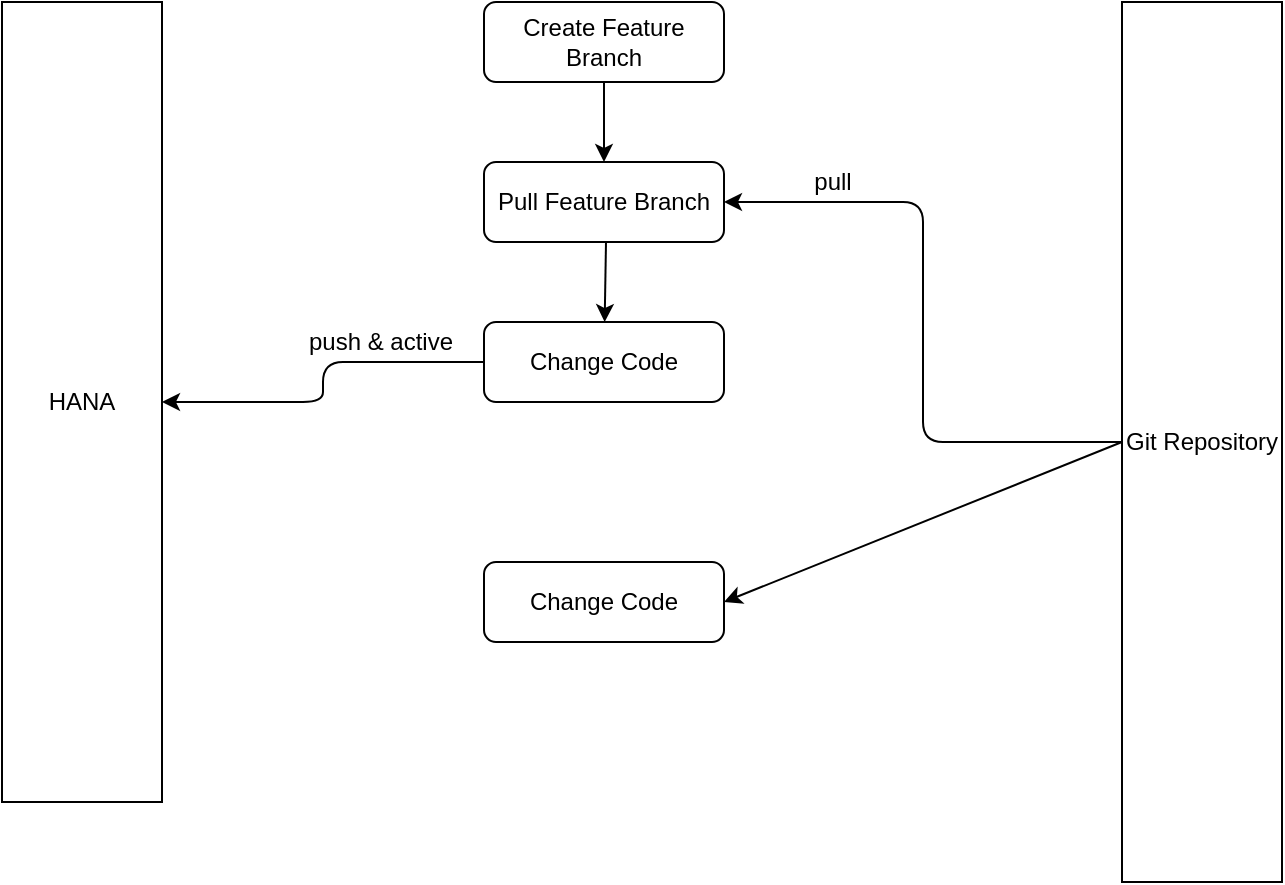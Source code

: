 <mxfile version="11.1.4" type="github"><diagram id="pjJx9J3N4vnPKHkF3vY-" name="Page-1"><mxGraphModel dx="1118" dy="592" grid="1" gridSize="10" guides="1" tooltips="1" connect="1" arrows="1" fold="1" page="1" pageScale="1" pageWidth="827" pageHeight="1169" math="0" shadow="0"><root><mxCell id="0"/><mxCell id="1" parent="0"/><mxCell id="Bj2rcL9_myEaG-QvVMp1-2" value="Create Feature Branch" style="rounded=1;whiteSpace=wrap;html=1;" vertex="1" parent="1"><mxGeometry x="281" y="80" width="120" height="40" as="geometry"/></mxCell><mxCell id="Bj2rcL9_myEaG-QvVMp1-3" value="HANA" style="rounded=0;whiteSpace=wrap;html=1;" vertex="1" parent="1"><mxGeometry x="40" y="80" width="80" height="400" as="geometry"/></mxCell><mxCell id="Bj2rcL9_myEaG-QvVMp1-6" value="Git Repository" style="rounded=0;whiteSpace=wrap;html=1;" vertex="1" parent="1"><mxGeometry x="600" y="80" width="80" height="440" as="geometry"/></mxCell><mxCell id="Bj2rcL9_myEaG-QvVMp1-8" value="Pull Feature Branch" style="rounded=1;whiteSpace=wrap;html=1;" vertex="1" parent="1"><mxGeometry x="281" y="160" width="120" height="40" as="geometry"/></mxCell><mxCell id="Bj2rcL9_myEaG-QvVMp1-11" value="" style="endArrow=classic;html=1;exitX=0.5;exitY=1;exitDx=0;exitDy=0;" edge="1" parent="1" source="Bj2rcL9_myEaG-QvVMp1-2" target="Bj2rcL9_myEaG-QvVMp1-8"><mxGeometry width="50" height="50" relative="1" as="geometry"><mxPoint x="131" y="280" as="sourcePoint"/><mxPoint x="181" y="230" as="targetPoint"/></mxGeometry></mxCell><mxCell id="Bj2rcL9_myEaG-QvVMp1-12" value="Change Code" style="rounded=1;whiteSpace=wrap;html=1;" vertex="1" parent="1"><mxGeometry x="281" y="240" width="120" height="40" as="geometry"/></mxCell><mxCell id="Bj2rcL9_myEaG-QvVMp1-13" value="" style="endArrow=classic;html=1;" edge="1" parent="1" target="Bj2rcL9_myEaG-QvVMp1-12"><mxGeometry width="50" height="50" relative="1" as="geometry"><mxPoint x="342" y="200" as="sourcePoint"/><mxPoint x="351" y="170" as="targetPoint"/></mxGeometry></mxCell><mxCell id="Bj2rcL9_myEaG-QvVMp1-14" value="" style="endArrow=classic;html=1;exitX=0;exitY=0.5;exitDx=0;exitDy=0;entryX=1;entryY=0.5;entryDx=0;entryDy=0;edgeStyle=orthogonalEdgeStyle;" edge="1" parent="1" source="Bj2rcL9_myEaG-QvVMp1-12" target="Bj2rcL9_myEaG-QvVMp1-3"><mxGeometry width="50" height="50" relative="1" as="geometry"><mxPoint x="400" y="340" as="sourcePoint"/><mxPoint x="450" y="290" as="targetPoint"/></mxGeometry></mxCell><mxCell id="Bj2rcL9_myEaG-QvVMp1-15" value="push &amp;amp; active" style="text;html=1;resizable=0;points=[];align=center;verticalAlign=middle;labelBackgroundColor=#ffffff;" vertex="1" connectable="0" parent="Bj2rcL9_myEaG-QvVMp1-14"><mxGeometry x="-0.414" y="2" relative="1" as="geometry"><mxPoint x="1" y="-12" as="offset"/></mxGeometry></mxCell><mxCell id="Bj2rcL9_myEaG-QvVMp1-16" value="" style="endArrow=classic;html=1;entryX=1;entryY=0.5;entryDx=0;entryDy=0;edgeStyle=orthogonalEdgeStyle;" edge="1" parent="1" source="Bj2rcL9_myEaG-QvVMp1-6" target="Bj2rcL9_myEaG-QvVMp1-8"><mxGeometry width="50" height="50" relative="1" as="geometry"><mxPoint x="420" y="220" as="sourcePoint"/><mxPoint x="310" y="310" as="targetPoint"/></mxGeometry></mxCell><mxCell id="Bj2rcL9_myEaG-QvVMp1-17" value="pull" style="text;html=1;resizable=0;points=[];align=center;verticalAlign=middle;labelBackgroundColor=#ffffff;" vertex="1" connectable="0" parent="Bj2rcL9_myEaG-QvVMp1-16"><mxGeometry x="0.672" y="1" relative="1" as="geometry"><mxPoint x="1" y="-11" as="offset"/></mxGeometry></mxCell><mxCell id="Bj2rcL9_myEaG-QvVMp1-18" value="Change Code" style="rounded=1;whiteSpace=wrap;html=1;" vertex="1" parent="1"><mxGeometry x="281" y="360" width="120" height="40" as="geometry"/></mxCell><mxCell id="Bj2rcL9_myEaG-QvVMp1-20" value="" style="endArrow=classic;html=1;exitX=0;exitY=0.5;exitDx=0;exitDy=0;entryX=1;entryY=0.5;entryDx=0;entryDy=0;" edge="1" parent="1" source="Bj2rcL9_myEaG-QvVMp1-6" target="Bj2rcL9_myEaG-QvVMp1-18"><mxGeometry width="50" height="50" relative="1" as="geometry"><mxPoint x="440" y="390" as="sourcePoint"/><mxPoint x="490" y="340" as="targetPoint"/></mxGeometry></mxCell></root></mxGraphModel></diagram></mxfile>